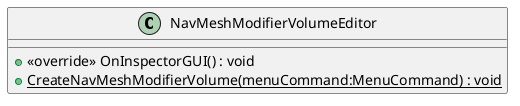 @startuml
class NavMeshModifierVolumeEditor {
    + <<override>> OnInspectorGUI() : void
    + {static} CreateNavMeshModifierVolume(menuCommand:MenuCommand) : void
}
@enduml
